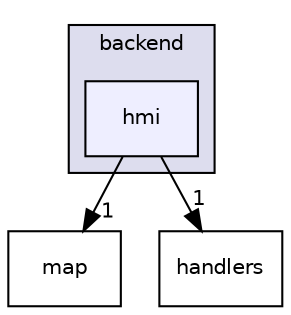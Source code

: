 digraph "modules/dreamview/backend/hmi" {
  compound=true
  node [ fontsize="10", fontname="Helvetica"];
  edge [ labelfontsize="10", labelfontname="Helvetica"];
  subgraph clusterdir_96faa03b0ce06f0a057f0d165ef27364 {
    graph [ bgcolor="#ddddee", pencolor="black", label="backend" fontname="Helvetica", fontsize="10", URL="dir_96faa03b0ce06f0a057f0d165ef27364.html"]
  dir_e9027aa2938a61d67df32a068677d6ef [shape=box, label="hmi", style="filled", fillcolor="#eeeeff", pencolor="black", URL="dir_e9027aa2938a61d67df32a068677d6ef.html"];
  }
  dir_e04da7861bf4c0e69e8ccd2175cae821 [shape=box label="map" URL="dir_e04da7861bf4c0e69e8ccd2175cae821.html"];
  dir_c3b51ce728d8ef1c8951c686d6b66ffd [shape=box label="handlers" URL="dir_c3b51ce728d8ef1c8951c686d6b66ffd.html"];
  dir_e9027aa2938a61d67df32a068677d6ef->dir_e04da7861bf4c0e69e8ccd2175cae821 [headlabel="1", labeldistance=1.5 headhref="dir_000091_000092.html"];
  dir_e9027aa2938a61d67df32a068677d6ef->dir_c3b51ce728d8ef1c8951c686d6b66ffd [headlabel="1", labeldistance=1.5 headhref="dir_000091_000087.html"];
}
